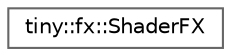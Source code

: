 digraph "Graphical Class Hierarchy"
{
 // LATEX_PDF_SIZE
  bgcolor="transparent";
  edge [fontname=Helvetica,fontsize=10,labelfontname=Helvetica,labelfontsize=10];
  node [fontname=Helvetica,fontsize=10,shape=box,height=0.2,width=0.4];
  rankdir="LR";
  Node0 [id="Node000000",label="tiny::fx::ShaderFX",height=0.2,width=0.4,color="grey40", fillcolor="white", style="filled",URL="$structtiny_1_1fx_1_1_shader_f_x.html",tooltip=" "];
}
